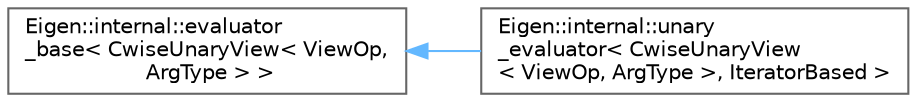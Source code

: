 digraph "Graphical Class Hierarchy"
{
 // LATEX_PDF_SIZE
  bgcolor="transparent";
  edge [fontname=Helvetica,fontsize=10,labelfontname=Helvetica,labelfontsize=10];
  node [fontname=Helvetica,fontsize=10,shape=box,height=0.2,width=0.4];
  rankdir="LR";
  Node0 [id="Node000000",label="Eigen::internal::evaluator\l_base\< CwiseUnaryView\< ViewOp,\l ArgType \> \>",height=0.2,width=0.4,color="grey40", fillcolor="white", style="filled",URL="$structEigen_1_1internal_1_1evaluator__base.html",tooltip=" "];
  Node0 -> Node1 [id="edge806_Node000000_Node000001",dir="back",color="steelblue1",style="solid",tooltip=" "];
  Node1 [id="Node000001",label="Eigen::internal::unary\l_evaluator\< CwiseUnaryView\l\< ViewOp, ArgType \>, IteratorBased \>",height=0.2,width=0.4,color="grey40", fillcolor="white", style="filled",URL="$structEigen_1_1internal_1_1unary__evaluator_3_01CwiseUnaryView_3_01ViewOp_00_01ArgType_01_4_00_01IteratorBased_01_4.html",tooltip=" "];
}
